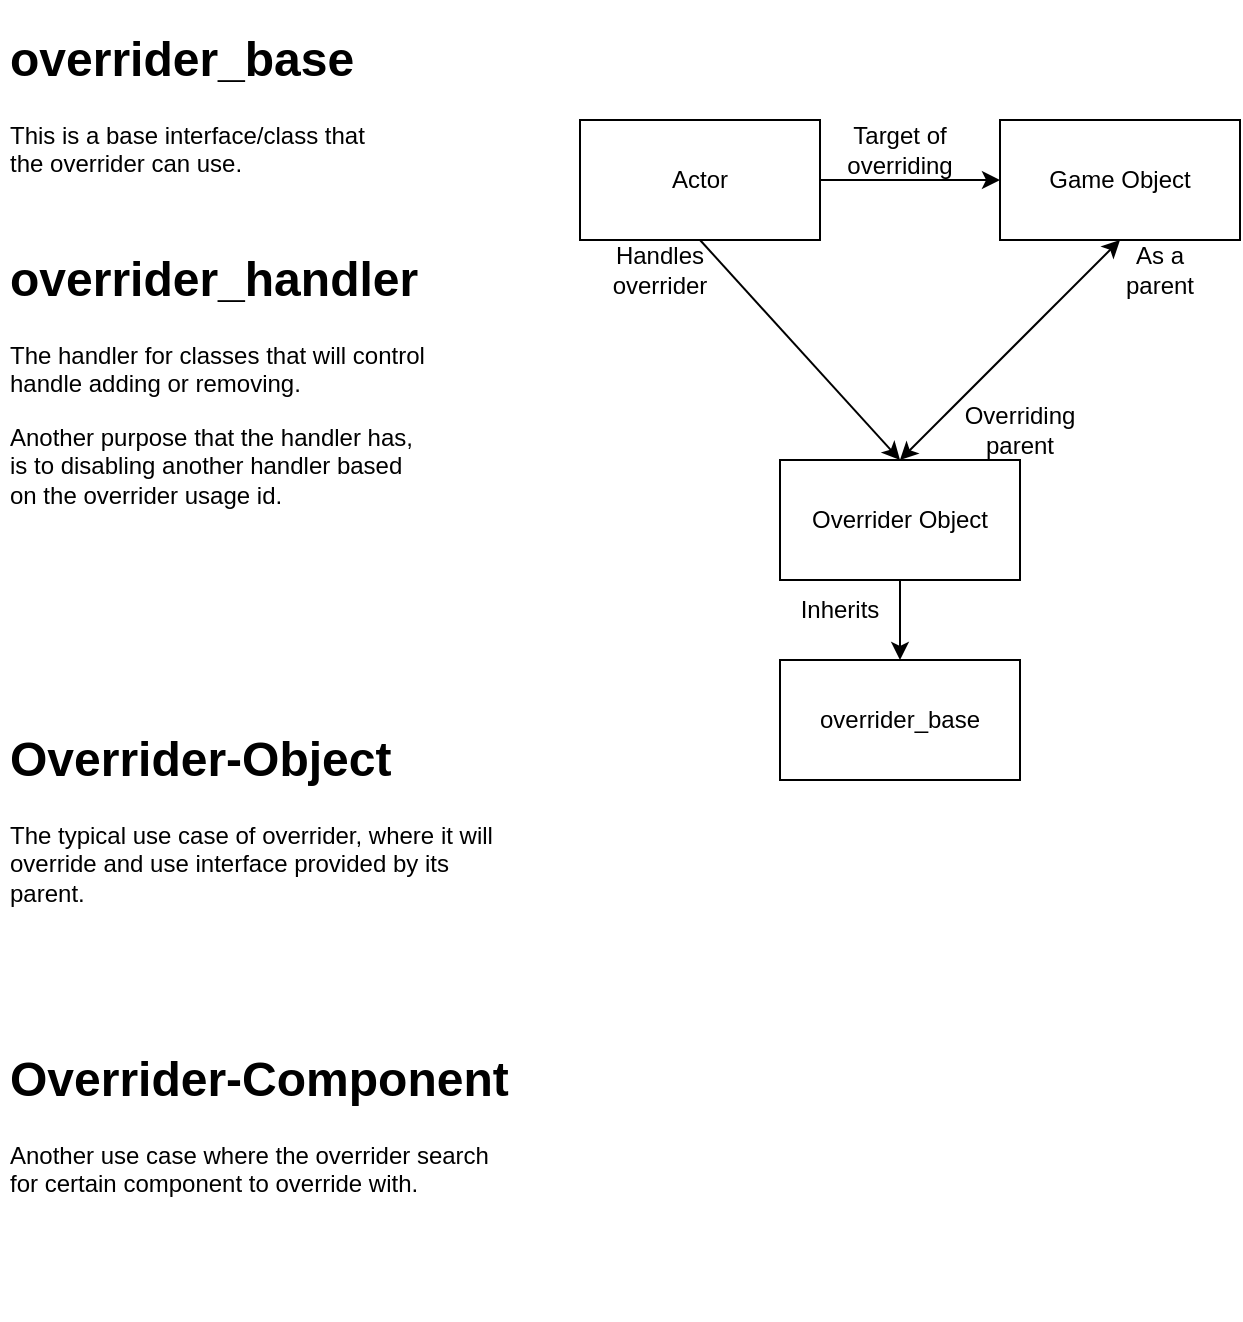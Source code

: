 <mxfile>
    <diagram id="46S0pYIQP3525TKBDXTM" name="Page-1">
        <mxGraphModel dx="919" dy="819" grid="1" gridSize="10" guides="1" tooltips="1" connect="1" arrows="1" fold="1" page="1" pageScale="1" pageWidth="850" pageHeight="1100" math="0" shadow="0">
            <root>
                <mxCell id="0"/>
                <mxCell id="1" parent="0"/>
                <mxCell id="2" value="&lt;h1&gt;overrider_base&lt;/h1&gt;&lt;p&gt;This is a base interface/class that the overrider can use.&lt;/p&gt;" style="text;html=1;strokeColor=none;fillColor=none;spacing=5;spacingTop=-20;whiteSpace=wrap;overflow=hidden;rounded=0;" vertex="1" parent="1">
                    <mxGeometry x="70" y="100" width="190" height="120" as="geometry"/>
                </mxCell>
                <mxCell id="3" value="&lt;h1&gt;overrider_handler&lt;/h1&gt;&lt;p&gt;The handler for classes that will control handle adding or removing.&lt;/p&gt;&lt;p&gt;Another purpose that the handler has, is to disabling another handler based on the overrider usage&lt;span style=&quot;background-color: initial;&quot;&gt;&amp;nbsp;id.&lt;/span&gt;&lt;/p&gt;" style="text;html=1;strokeColor=none;fillColor=none;spacing=5;spacingTop=-20;whiteSpace=wrap;overflow=hidden;rounded=0;" vertex="1" parent="1">
                    <mxGeometry x="70" y="210" width="220" height="140" as="geometry"/>
                </mxCell>
                <mxCell id="5" value="overrider_base" style="rounded=0;whiteSpace=wrap;html=1;" vertex="1" parent="1">
                    <mxGeometry x="460" y="420" width="120" height="60" as="geometry"/>
                </mxCell>
                <mxCell id="6" value="Overrider Object" style="rounded=0;whiteSpace=wrap;html=1;" vertex="1" parent="1">
                    <mxGeometry x="460" y="320" width="120" height="60" as="geometry"/>
                </mxCell>
                <mxCell id="14" style="edgeStyle=none;html=1;" edge="1" parent="1" source="7" target="8">
                    <mxGeometry relative="1" as="geometry"/>
                </mxCell>
                <mxCell id="7" value="Actor&lt;span style=&quot;color: rgba(0, 0, 0, 0); font-family: monospace; font-size: 0px; text-align: start;&quot;&gt;%3CmxGraphModel%3E%3Croot%3E%3CmxCell%20id%3D%220%22%2F%3E%3CmxCell%20id%3D%221%22%20parent%3D%220%22%2F%3E%3CmxCell%20id%3D%222%22%20value%3D%22Overrider%20Object%22%20style%3D%22rounded%3D0%3BwhiteSpace%3Dwrap%3Bhtml%3D1%3B%22%20vertex%3D%221%22%20parent%3D%221%22%3E%3CmxGeometry%20x%3D%22390%22%20y%3D%22240%22%20width%3D%22120%22%20height%3D%2260%22%20as%3D%22geometry%22%2F%3E%3C%2FmxCell%3E%3C%2Froot%3E%3C%2FmxGraphModel%3E&lt;/span&gt;" style="rounded=0;whiteSpace=wrap;html=1;" vertex="1" parent="1">
                    <mxGeometry x="360" y="150" width="120" height="60" as="geometry"/>
                </mxCell>
                <mxCell id="8" value="Game Object" style="rounded=0;whiteSpace=wrap;html=1;" vertex="1" parent="1">
                    <mxGeometry x="570" y="150" width="120" height="60" as="geometry"/>
                </mxCell>
                <mxCell id="11" style="edgeStyle=none;html=1;exitX=1;exitY=0;exitDx=0;exitDy=0;" edge="1" parent="1" source="10" target="5">
                    <mxGeometry relative="1" as="geometry"/>
                </mxCell>
                <mxCell id="10" value="Inherits" style="text;html=1;strokeColor=none;fillColor=none;align=center;verticalAlign=middle;whiteSpace=wrap;rounded=0;" vertex="1" parent="1">
                    <mxGeometry x="460" y="380" width="60" height="30" as="geometry"/>
                </mxCell>
                <mxCell id="12" value="" style="endArrow=classic;html=1;exitX=0.5;exitY=1;exitDx=0;exitDy=0;entryX=0.5;entryY=0;entryDx=0;entryDy=0;" edge="1" parent="1" source="7" target="6">
                    <mxGeometry width="50" height="50" relative="1" as="geometry">
                        <mxPoint x="440" y="290" as="sourcePoint"/>
                        <mxPoint x="490" y="240" as="targetPoint"/>
                    </mxGeometry>
                </mxCell>
                <mxCell id="13" value="Handles&lt;br&gt;overrider" style="text;html=1;strokeColor=none;fillColor=none;align=center;verticalAlign=middle;whiteSpace=wrap;rounded=0;" vertex="1" parent="1">
                    <mxGeometry x="370" y="210" width="60" height="30" as="geometry"/>
                </mxCell>
                <mxCell id="15" value="Target of overriding" style="text;html=1;strokeColor=none;fillColor=none;align=center;verticalAlign=middle;whiteSpace=wrap;rounded=0;" vertex="1" parent="1">
                    <mxGeometry x="490" y="150" width="60" height="30" as="geometry"/>
                </mxCell>
                <mxCell id="17" value="" style="endArrow=classic;startArrow=classic;html=1;exitX=0.5;exitY=0;exitDx=0;exitDy=0;entryX=0.5;entryY=1;entryDx=0;entryDy=0;" edge="1" parent="1" source="6" target="8">
                    <mxGeometry width="50" height="50" relative="1" as="geometry">
                        <mxPoint x="440" y="270" as="sourcePoint"/>
                        <mxPoint x="490" y="220" as="targetPoint"/>
                    </mxGeometry>
                </mxCell>
                <mxCell id="18" value="As a parent" style="text;html=1;strokeColor=none;fillColor=none;align=center;verticalAlign=middle;whiteSpace=wrap;rounded=0;" vertex="1" parent="1">
                    <mxGeometry x="620" y="210" width="60" height="30" as="geometry"/>
                </mxCell>
                <mxCell id="19" value="Overriding parent" style="text;html=1;strokeColor=none;fillColor=none;align=center;verticalAlign=middle;whiteSpace=wrap;rounded=0;" vertex="1" parent="1">
                    <mxGeometry x="550" y="290" width="60" height="30" as="geometry"/>
                </mxCell>
                <mxCell id="20" value="&lt;h1&gt;Overrider-Component&lt;/h1&gt;&lt;p&gt;Another use case where the overrider search for certain component to override with.&lt;/p&gt;" style="text;html=1;strokeColor=none;fillColor=none;spacing=5;spacingTop=-20;whiteSpace=wrap;overflow=hidden;rounded=0;" vertex="1" parent="1">
                    <mxGeometry x="70" y="610" width="260" height="140" as="geometry"/>
                </mxCell>
                <mxCell id="21" value="&lt;h1&gt;Overrider-Object&lt;/h1&gt;&lt;p&gt;The typical use case of overrider, where it will override and use interface provided by its parent.&lt;/p&gt;" style="text;html=1;strokeColor=none;fillColor=none;spacing=5;spacingTop=-20;whiteSpace=wrap;overflow=hidden;rounded=0;" vertex="1" parent="1">
                    <mxGeometry x="70" y="450" width="260" height="140" as="geometry"/>
                </mxCell>
            </root>
        </mxGraphModel>
    </diagram>
</mxfile>